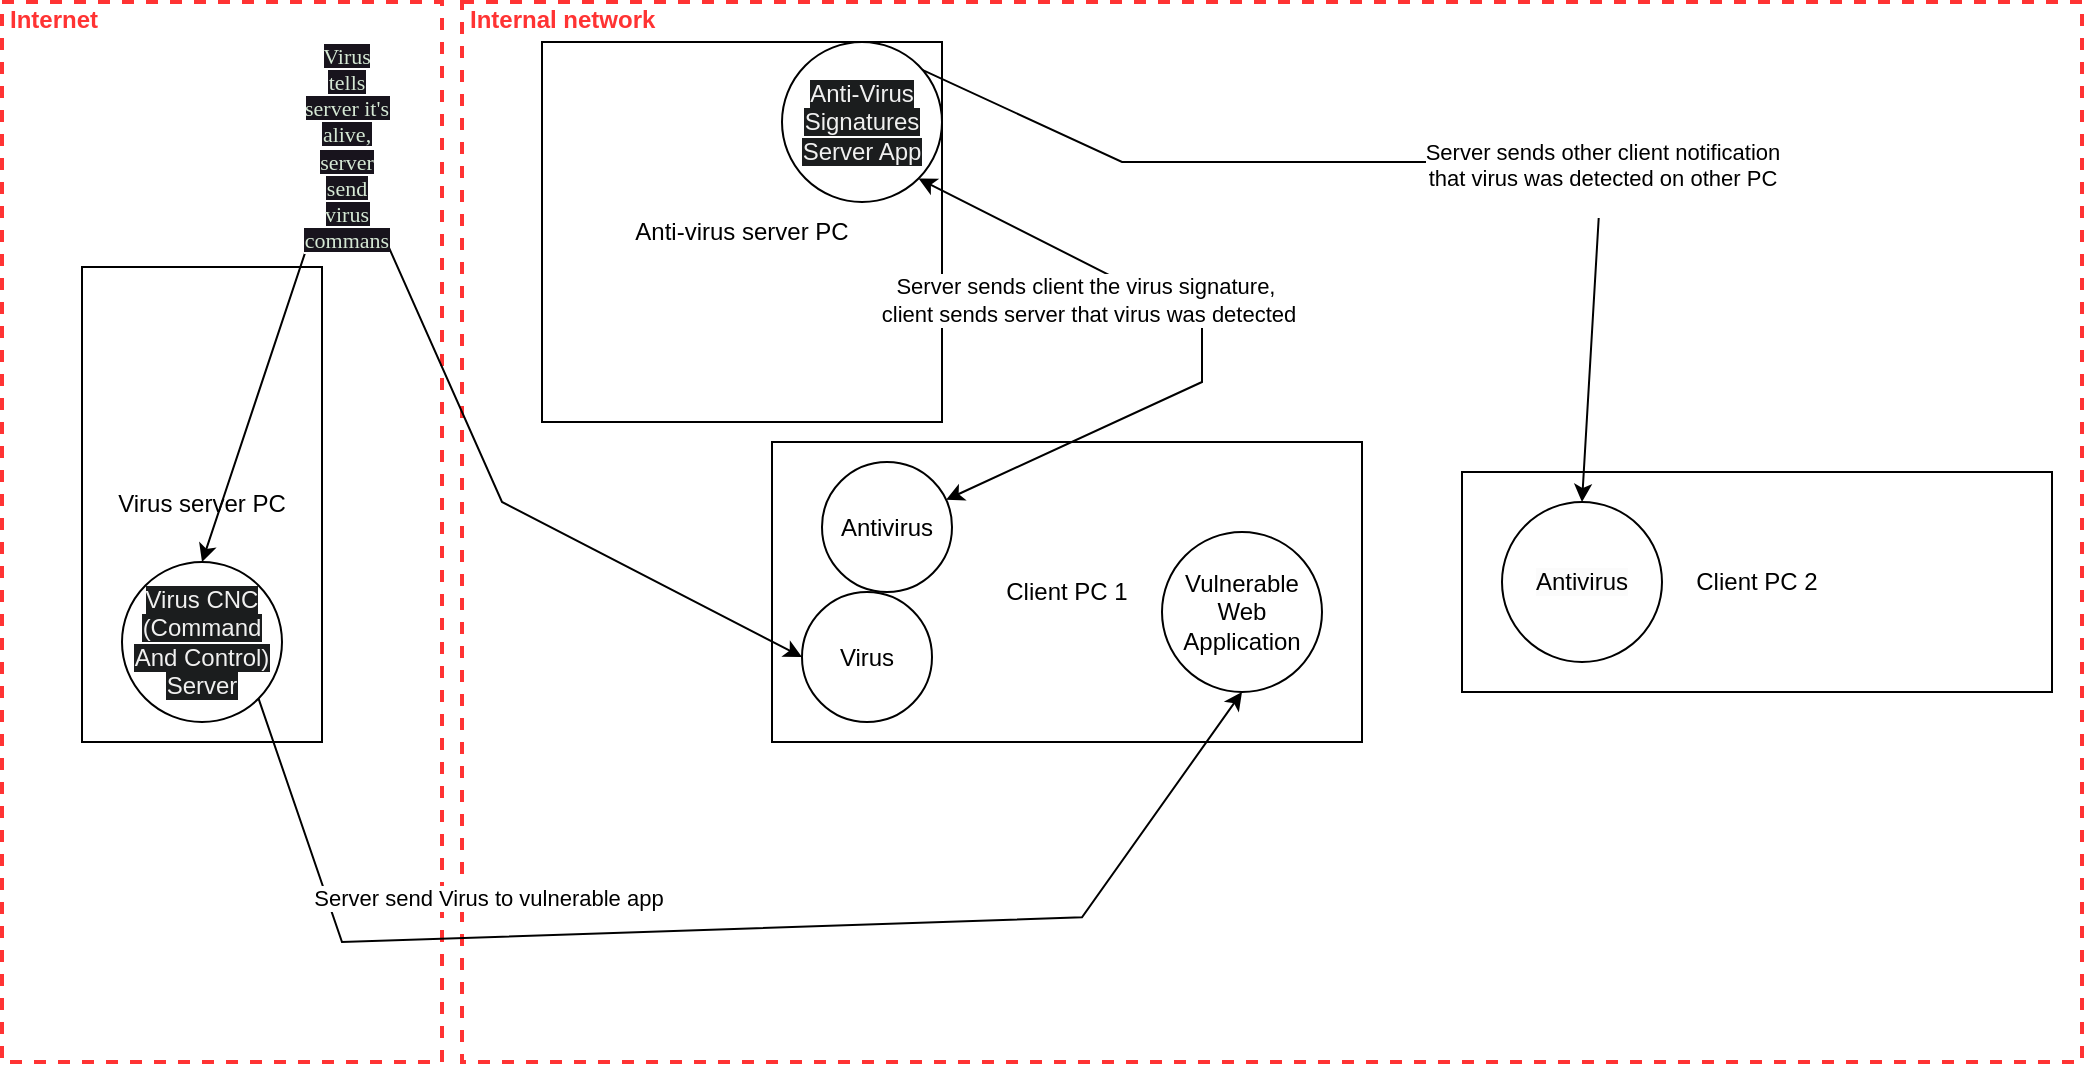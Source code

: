 <mxfile version="24.0.4" type="device">
  <diagram name="Page-1" id="zIjkKBDfy8JNLCihgErq">
    <mxGraphModel dx="1730" dy="1583" grid="1" gridSize="10" guides="1" tooltips="1" connect="1" arrows="1" fold="1" page="1" pageScale="1" pageWidth="850" pageHeight="1100" math="0" shadow="0">
      <root>
        <mxCell id="0" />
        <mxCell id="1" parent="0" />
        <mxCell id="Vz71t83jnlZRrD2YrVYs-3" value="Internal network" style="html=1;fontColor=#FF3333;fontStyle=1;align=left;verticalAlign=top;spacing=0;labelBorderColor=none;fillColor=none;dashed=1;strokeWidth=2;strokeColor=#FF3333;spacingLeft=4;spacingTop=-3;" vertex="1" parent="1">
          <mxGeometry x="150" y="-40" width="810" height="530" as="geometry" />
        </mxCell>
        <mxCell id="Vz71t83jnlZRrD2YrVYs-15" value="Internet" style="html=1;fontColor=#FF3333;fontStyle=1;align=left;verticalAlign=top;spacing=0;labelBorderColor=none;fillColor=none;dashed=1;strokeWidth=2;strokeColor=#FF3333;spacingLeft=4;spacingTop=-3;" vertex="1" parent="1">
          <mxGeometry x="-80" y="-40" width="220" height="530" as="geometry" />
        </mxCell>
        <mxCell id="bRxHJsL5RXXogd2_luSK-1" value="Client PC 1" style="rounded=0;whiteSpace=wrap;html=1;" parent="1" vertex="1">
          <mxGeometry x="305" y="180" width="295" height="150" as="geometry" />
        </mxCell>
        <mxCell id="bRxHJsL5RXXogd2_luSK-3" value="Anti-virus server PC" style="rounded=0;whiteSpace=wrap;html=1;" parent="1" vertex="1">
          <mxGeometry x="190" y="-20" width="200" height="190" as="geometry" />
        </mxCell>
        <mxCell id="Vz71t83jnlZRrD2YrVYs-5" value="Antivirus" style="ellipse;whiteSpace=wrap;html=1;aspect=fixed;" vertex="1" parent="1">
          <mxGeometry x="330" y="190" width="65" height="65" as="geometry" />
        </mxCell>
        <mxCell id="Vz71t83jnlZRrD2YrVYs-7" value="Vulnerable Web Application" style="ellipse;whiteSpace=wrap;html=1;aspect=fixed;" vertex="1" parent="1">
          <mxGeometry x="500" y="225" width="80" height="80" as="geometry" />
        </mxCell>
        <mxCell id="Vz71t83jnlZRrD2YrVYs-10" value="Virus" style="ellipse;whiteSpace=wrap;html=1;aspect=fixed;" vertex="1" parent="1">
          <mxGeometry x="320" y="255" width="65" height="65" as="geometry" />
        </mxCell>
        <mxCell id="Vz71t83jnlZRrD2YrVYs-12" style="edgeStyle=orthogonalEdgeStyle;rounded=0;orthogonalLoop=1;jettySize=auto;html=1;exitX=0.5;exitY=1;exitDx=0;exitDy=0;" edge="1" parent="1" source="Vz71t83jnlZRrD2YrVYs-7" target="Vz71t83jnlZRrD2YrVYs-7">
          <mxGeometry relative="1" as="geometry" />
        </mxCell>
        <mxCell id="Vz71t83jnlZRrD2YrVYs-14" value="Virus server PC" style="rounded=0;whiteSpace=wrap;html=1;" vertex="1" parent="1">
          <mxGeometry x="-40" y="92.5" width="120" height="237.5" as="geometry" />
        </mxCell>
        <mxCell id="Vz71t83jnlZRrD2YrVYs-18" value="" style="endArrow=classic;startArrow=classic;html=1;fontColor=#FF3333;rounded=0;exitX=1;exitY=1;exitDx=0;exitDy=0;" edge="1" parent="1" source="Vz71t83jnlZRrD2YrVYs-47" target="Vz71t83jnlZRrD2YrVYs-5">
          <mxGeometry width="50" height="50" relative="1" as="geometry">
            <mxPoint x="385" y="40" as="sourcePoint" />
            <mxPoint x="190" y="220" as="targetPoint" />
            <Array as="points">
              <mxPoint x="520" y="120" />
              <mxPoint x="520" y="150" />
            </Array>
          </mxGeometry>
        </mxCell>
        <mxCell id="Vz71t83jnlZRrD2YrVYs-43" value="Server sends client the virus signature,&amp;nbsp;&lt;div&gt;client sends server that virus was detected&lt;/div&gt;" style="edgeLabel;html=1;align=center;verticalAlign=middle;resizable=0;points=[];" vertex="1" connectable="0" parent="Vz71t83jnlZRrD2YrVYs-18">
          <mxGeometry x="-0.479" y="-3" relative="1" as="geometry">
            <mxPoint x="9" y="19" as="offset" />
          </mxGeometry>
        </mxCell>
        <mxCell id="Vz71t83jnlZRrD2YrVYs-19" value="Client&amp;nbsp;&lt;span style=&quot;background-color: initial;&quot;&gt;PC 2&lt;/span&gt;" style="rounded=0;whiteSpace=wrap;html=1;" vertex="1" parent="1">
          <mxGeometry x="650" y="195" width="295" height="110" as="geometry" />
        </mxCell>
        <mxCell id="Vz71t83jnlZRrD2YrVYs-21" value="&lt;meta charset=&quot;utf-8&quot;&gt;&lt;span style=&quot;color: rgb(0, 0, 0); font-family: Helvetica; font-size: 12px; font-style: normal; font-variant-ligatures: normal; font-variant-caps: normal; font-weight: 400; letter-spacing: normal; orphans: 2; text-align: center; text-indent: 0px; text-transform: none; widows: 2; word-spacing: 0px; -webkit-text-stroke-width: 0px; white-space: normal; background-color: rgb(251, 251, 251); text-decoration-thickness: initial; text-decoration-style: initial; text-decoration-color: initial; display: inline !important; float: none;&quot;&gt;Antivirus&lt;/span&gt;" style="ellipse;whiteSpace=wrap;html=1;aspect=fixed;" vertex="1" parent="1">
          <mxGeometry x="670" y="210" width="80" height="80" as="geometry" />
        </mxCell>
        <mxCell id="Vz71t83jnlZRrD2YrVYs-22" value="" style="endArrow=classic;startArrow=classic;html=1;fontColor=#FF3333;rounded=0;entryX=0.5;entryY=0;entryDx=0;entryDy=0;exitX=0.5;exitY=0;exitDx=0;exitDy=0;" edge="1" parent="1" source="Vz71t83jnlZRrD2YrVYs-47" target="Vz71t83jnlZRrD2YrVYs-21">
          <mxGeometry width="50" height="50" relative="1" as="geometry">
            <mxPoint x="150" y="210" as="sourcePoint" />
            <mxPoint x="300" y="300" as="targetPoint" />
            <Array as="points">
              <mxPoint x="480" y="40" />
              <mxPoint x="720" y="40" />
            </Array>
          </mxGeometry>
        </mxCell>
        <mxCell id="Vz71t83jnlZRrD2YrVYs-44" value="Server sends other client notification&lt;br&gt;that virus was detected on other PC&lt;div&gt;&lt;br&gt;&lt;/div&gt;" style="edgeLabel;html=1;align=center;verticalAlign=middle;resizable=0;points=[];" vertex="1" connectable="0" parent="Vz71t83jnlZRrD2YrVYs-22">
          <mxGeometry x="0.413" relative="1" as="geometry">
            <mxPoint as="offset" />
          </mxGeometry>
        </mxCell>
        <mxCell id="Vz71t83jnlZRrD2YrVYs-28" value="" style="endArrow=classic;html=1;fontColor=#FF3333;rounded=0;exitX=1;exitY=1;exitDx=0;exitDy=0;entryX=0.5;entryY=1;entryDx=0;entryDy=0;" edge="1" parent="1" source="Vz71t83jnlZRrD2YrVYs-50" target="Vz71t83jnlZRrD2YrVYs-7">
          <mxGeometry width="50" height="50" relative="1" as="geometry">
            <mxPoint x="40" y="405.14" as="sourcePoint" />
            <mxPoint x="510.819" y="369.998" as="targetPoint" />
            <Array as="points">
              <mxPoint x="90" y="430" />
              <mxPoint x="460" y="417.64" />
            </Array>
          </mxGeometry>
        </mxCell>
        <mxCell id="Vz71t83jnlZRrD2YrVYs-30" value="Server send Virus to vulnerable app" style="edgeLabel;html=1;align=center;verticalAlign=middle;resizable=0;points=[];" vertex="1" connectable="0" parent="Vz71t83jnlZRrD2YrVYs-28">
          <mxGeometry x="-0.671" relative="1" as="geometry">
            <mxPoint x="80" as="offset" />
          </mxGeometry>
        </mxCell>
        <mxCell id="Vz71t83jnlZRrD2YrVYs-39" value="&lt;meta charset=&quot;utf-8&quot;&gt;&lt;span style=&quot;color: rgb(213, 232, 212); font-family: &amp;quot;Helvetica Neue Light&amp;quot;; font-size: 11px; font-style: normal; font-variant-ligatures: normal; font-variant-caps: normal; font-weight: 400; letter-spacing: normal; orphans: 2; text-align: start; text-indent: 0px; text-transform: none; widows: 2; word-spacing: 0px; -webkit-text-stroke-width: 0px; white-space: normal; background-color: rgb(24, 20, 29); text-decoration-thickness: initial; text-decoration-style: initial; text-decoration-color: initial; display: inline !important; float: none;&quot;&gt;Virus tells server it&#39;s alive, server send virus commans&lt;/span&gt;" style="endArrow=classic;startArrow=classic;html=1;fontColor=#FF3333;rounded=0;exitX=0.5;exitY=0;exitDx=0;exitDy=0;entryX=0;entryY=0.5;entryDx=0;entryDy=0;" edge="1" parent="1" source="Vz71t83jnlZRrD2YrVYs-50" target="Vz71t83jnlZRrD2YrVYs-10">
          <mxGeometry x="-0.252" y="-3" width="50" height="50" relative="1" as="geometry">
            <mxPoint x="80" y="130" as="sourcePoint" />
            <mxPoint x="130" y="80" as="targetPoint" />
            <Array as="points">
              <mxPoint x="90" y="30" />
              <mxPoint x="170" y="210" />
            </Array>
            <mxPoint as="offset" />
          </mxGeometry>
        </mxCell>
        <mxCell id="Vz71t83jnlZRrD2YrVYs-47" value="&lt;span style=&quot;color: rgb(240, 240, 240); font-family: Helvetica; font-size: 12px; font-style: normal; font-variant-ligatures: normal; font-variant-caps: normal; font-weight: 400; letter-spacing: normal; orphans: 2; text-align: center; text-indent: 0px; text-transform: none; widows: 2; word-spacing: 0px; -webkit-text-stroke-width: 0px; white-space: normal; background-color: rgb(27, 29, 30); text-decoration-thickness: initial; text-decoration-style: initial; text-decoration-color: initial; display: inline !important; float: none;&quot;&gt;Anti-Virus Signatures Server App&lt;/span&gt;" style="ellipse;whiteSpace=wrap;html=1;aspect=fixed;" vertex="1" parent="1">
          <mxGeometry x="310" y="-20" width="80" height="80" as="geometry" />
        </mxCell>
        <mxCell id="Vz71t83jnlZRrD2YrVYs-50" value="&lt;meta charset=&quot;utf-8&quot;&gt;&lt;span style=&quot;color: rgb(240, 240, 240); font-family: Helvetica; font-size: 12px; font-style: normal; font-variant-ligatures: normal; font-variant-caps: normal; font-weight: 400; letter-spacing: normal; orphans: 2; text-align: center; text-indent: 0px; text-transform: none; widows: 2; word-spacing: 0px; -webkit-text-stroke-width: 0px; white-space: normal; background-color: rgb(27, 29, 30); text-decoration-thickness: initial; text-decoration-style: initial; text-decoration-color: initial; display: inline !important; float: none;&quot;&gt;Virus CNC (Command And Control) Server&lt;/span&gt;" style="ellipse;whiteSpace=wrap;html=1;aspect=fixed;" vertex="1" parent="1">
          <mxGeometry x="-20" y="240" width="80" height="80" as="geometry" />
        </mxCell>
      </root>
    </mxGraphModel>
  </diagram>
</mxfile>
